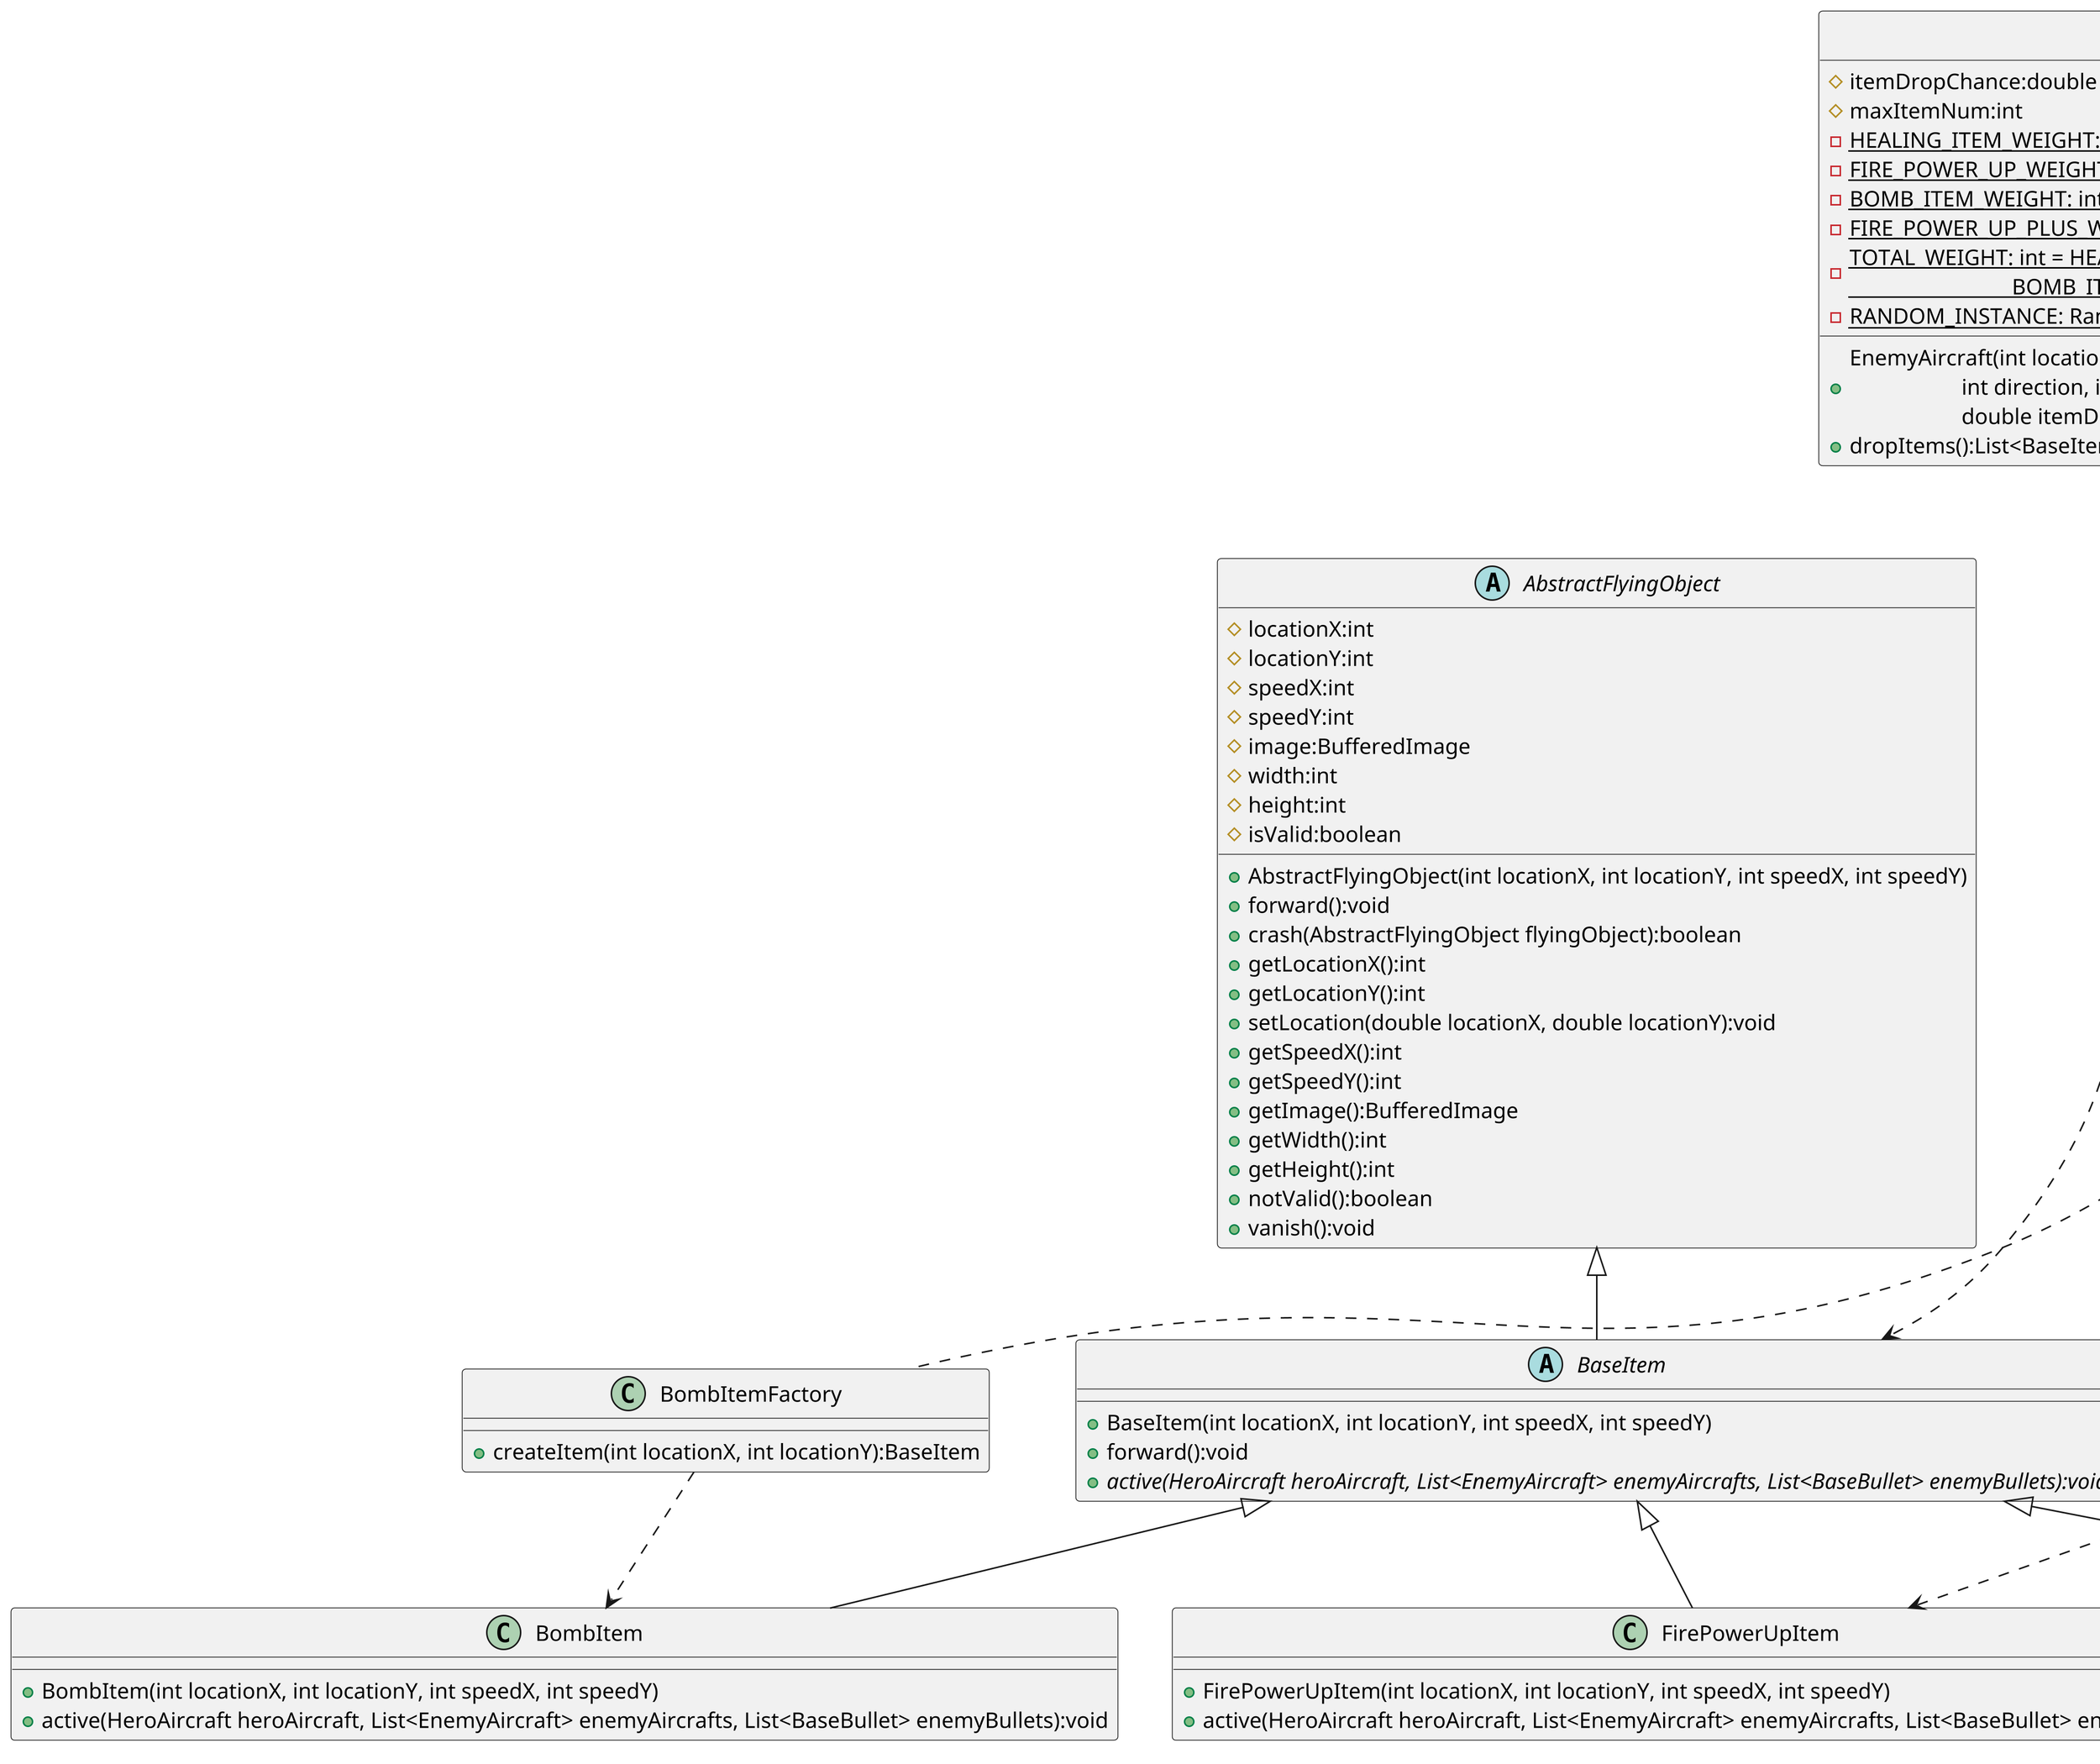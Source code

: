 @startuml
'https://plantuml.com/class-diagram


scale 3

!pragma sveglimit 65536

abstract class EnemyAircraft {
    # itemDropChance:double
    # maxItemNum:int
    - {static} HEALING_ITEM_WEIGHT: int = 300 {readOnly}
    - {static} FIRE_POWER_UP_WEIGHT: int = 150 {readOnly}
    - {static} BOMB_ITEM_WEIGHT: int = 50 {readOnly}
    - {static} FIRE_POWER_UP_PLUS_WEIGHT: int = 100 {readOnly}
    - {static} TOTAL_WEIGHT: int = HEALING_ITEM_WEIGHT + FIRE_POWER_UP_WEIGHT + \n\
                             BOMB_ITEM_WEIGHT + FIRE_POWER_UP_PLUS_WEIGHT {readOnly}
    - {field} {static} RANDOM_INSTANCE: Random = new Random() {readOnly}
    + EnemyAircraft(int locationX, int locationY, int speedX, int speedY, int hp, \n\
                    int direction, int shootNum, int power, ShootStrategy shootStrategy, \n\
                    double itemDropChance, int maxItemNum)
    + dropItems():List<BaseItem>
}

EnemyAircraft ..> BaseItem
EnemyAircraft ..> ItemFactory

interface ItemFactory
{
    + {abstract} createItem(int locationX, int locationY):BaseItem
}

class BombItemFactory
{
    + createItem(int locationX, int locationY):BaseItem
}

class HealingItemFactory
{
    + createItem(int locationX, int locationY):BaseItem
}

class FirePowerUpItemFactory
{
    + createItem(int locationX, int locationY):BaseItem
}

class FirePowerUpPlusItemFactory
{
    + createItem(int locationX, int locationY):BaseItem
}

ItemFactory <|.. BombItemFactory
ItemFactory <|.. HealingItemFactory
ItemFactory <|.. FirePowerUpItemFactory
ItemFactory <|.. FirePowerUpPlusItemFactory


abstract class AbstractFlyingObject
{
    # locationX:int
    # locationY:int
    # speedX:int
    # speedY:int
    # image:BufferedImage
    # width:int
    # height:int
    # isValid:boolean

    + AbstractFlyingObject(int locationX, int locationY, int speedX, int speedY)
    + forward():void
    + crash(AbstractFlyingObject flyingObject):boolean
    + getLocationX():int
    + getLocationY():int
    + setLocation(double locationX, double locationY):void
    + getSpeedX():int
    + getSpeedY():int
    + getImage():BufferedImage
    + getWidth():int
    + getHeight():int
    + notValid():boolean
    + vanish():void
}

abstract class BaseItem {
    + BaseItem(int locationX, int locationY, int speedX, int speedY)
    + forward():void
    + {abstract} active(HeroAircraft heroAircraft, List<EnemyAircraft> enemyAircrafts, List<BaseBullet> enemyBullets):void
}

AbstractFlyingObject <|-- BaseItem

class HealingItem {
    - {static} HEALING_AMOUNT: int = 30 {readOnly}
    + HealingItem(int locationX, int locationY, int speedX, int speedY)
    + active(HeroAircraft heroAircraft, List<EnemyAircraft> enemyAircrafts, List<BaseBullet> enemyBullets):void
}

class FirePowerUpItem {
    + FirePowerUpItem(int locationX, int locationY, int speedX, int speedY)
    + active(HeroAircraft heroAircraft, List<EnemyAircraft> enemyAircrafts, List<BaseBullet> enemyBullets):void
}

class BombItem {
    + BombItem(int locationX, int locationY, int speedX, int speedY)
    + active(HeroAircraft heroAircraft, List<EnemyAircraft> enemyAircrafts, List<BaseBullet> enemyBullets):void
}

class FirePowerUpPlusItem {
    + FirePowerPlusUpItem (int locationX, int locationY, int speedX, int speedY)
    + active(HeroAircraft heroAircraft, List<EnemyAircraft> enemyAircrafts, List<BaseBullet> enemyBullets):void
}

BaseItem <|-- HealingItem
BaseItem <|-- FirePowerUpItem
BaseItem <|-- BombItem
BaseItem <|-- FirePowerUpPlusItem

BombItemFactory ..> BombItem
HealingItemFactory ..> HealingItem
FirePowerUpItemFactory ..> FirePowerUpItem
FirePowerUpPlusItemFactory ..> FirePowerUpPlusItem

@enduml
